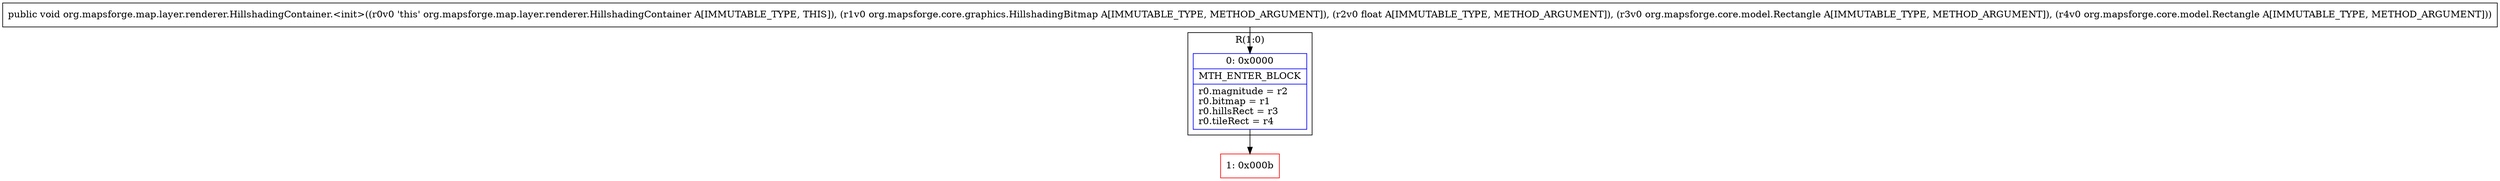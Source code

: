 digraph "CFG fororg.mapsforge.map.layer.renderer.HillshadingContainer.\<init\>(Lorg\/mapsforge\/core\/graphics\/HillshadingBitmap;FLorg\/mapsforge\/core\/model\/Rectangle;Lorg\/mapsforge\/core\/model\/Rectangle;)V" {
subgraph cluster_Region_1241442486 {
label = "R(1:0)";
node [shape=record,color=blue];
Node_0 [shape=record,label="{0\:\ 0x0000|MTH_ENTER_BLOCK\l|r0.magnitude = r2\lr0.bitmap = r1\lr0.hillsRect = r3\lr0.tileRect = r4\l}"];
}
Node_1 [shape=record,color=red,label="{1\:\ 0x000b}"];
MethodNode[shape=record,label="{public void org.mapsforge.map.layer.renderer.HillshadingContainer.\<init\>((r0v0 'this' org.mapsforge.map.layer.renderer.HillshadingContainer A[IMMUTABLE_TYPE, THIS]), (r1v0 org.mapsforge.core.graphics.HillshadingBitmap A[IMMUTABLE_TYPE, METHOD_ARGUMENT]), (r2v0 float A[IMMUTABLE_TYPE, METHOD_ARGUMENT]), (r3v0 org.mapsforge.core.model.Rectangle A[IMMUTABLE_TYPE, METHOD_ARGUMENT]), (r4v0 org.mapsforge.core.model.Rectangle A[IMMUTABLE_TYPE, METHOD_ARGUMENT])) }"];
MethodNode -> Node_0;
Node_0 -> Node_1;
}

